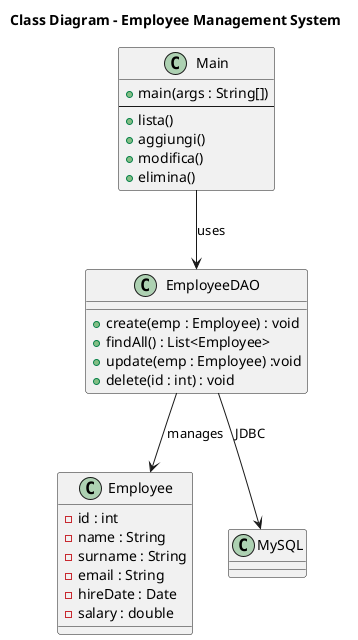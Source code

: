 @startuml
title Class Diagram - Employee Management System

class Employee {
  - id : int
  - name : String
  - surname : String
  - email : String
  - hireDate : Date
  - salary : double
}

class EmployeeDAO {
  + create(emp : Employee) : void
  + findAll() : List<Employee>
  + update(emp : Employee) :void
  + delete(id : int) : void
}

class Main {
  + main(args : String[])
  --
  + lista()
  + aggiungi()
  + modifica()
  + elimina()
}


Main --> EmployeeDAO : uses
EmployeeDAO --> Employee : manages
EmployeeDAO --> MySQL : JDBC

@enduml